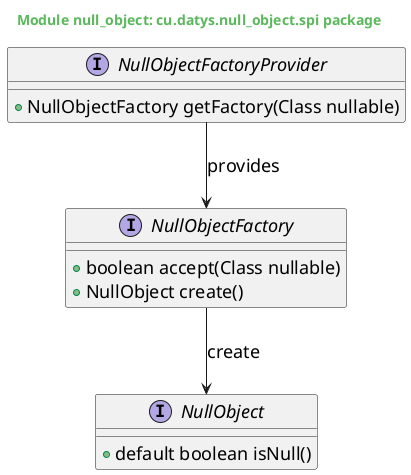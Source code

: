 @startuml

skinparam backgroundcolor transparent
skinparam classFontSize 18
skinparam noteFontSize 18
skinparam arrowFontSize 18
skinparam classAttributeFontSize 18
skinparam packageFontSize 18
skinparam classStereotypeFontSize 18

skinparam titleFontColor #5cb85c
'skinparam titleFontColor #FFFFFF

'skinparam titleFontSize 32

Title Module null_object: cu.datys.null_object.spi package

interface NullObject {
    + default boolean isNull()
}

interface NullObjectFactory {
    + boolean accept(Class nullable)
    + NullObject create()
}

interface NullObjectFactoryProvider {
    + NullObjectFactory getFactory(Class nullable)
}

NullObjectFactoryProvider --> NullObjectFactory: provides
NullObjectFactory --> NullObject: create


@enduml